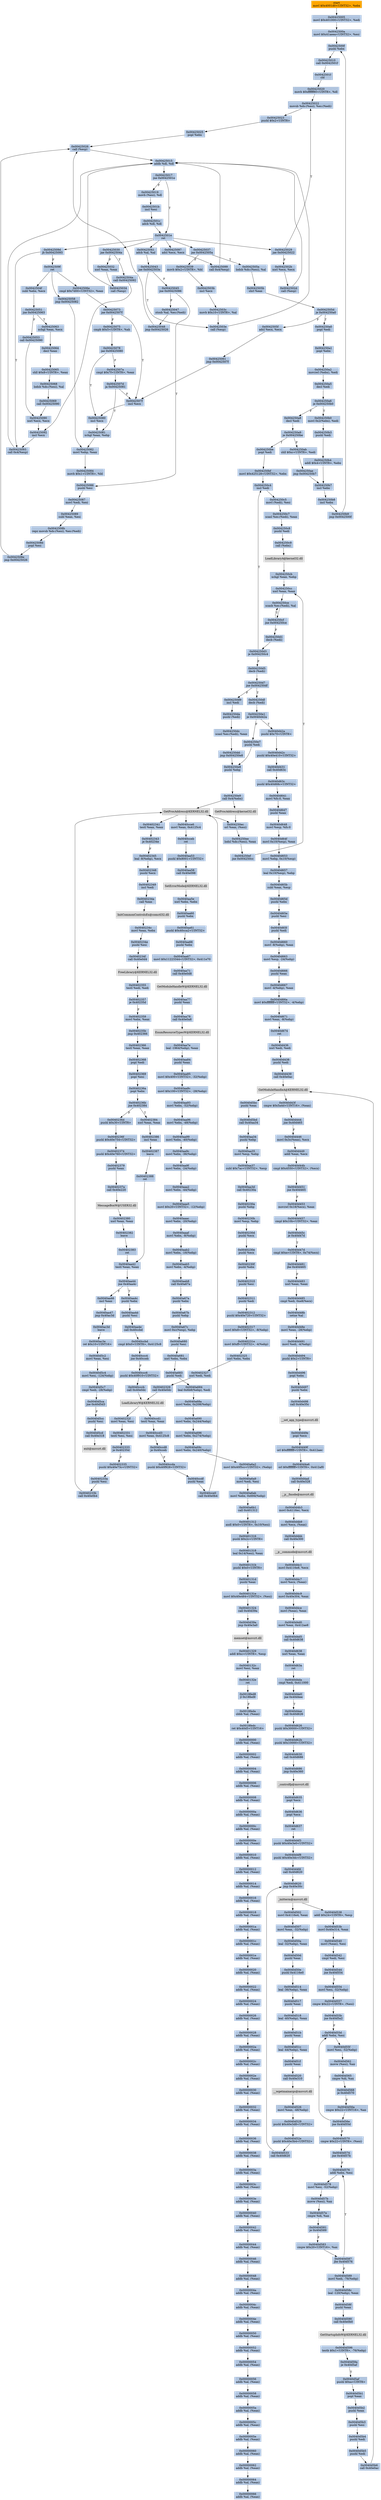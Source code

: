 digraph G {
node[shape=rectangle,style=filled,fillcolor=lightsteelblue,color=lightsteelblue]
bgcolor="transparent"
a0x00425000movl_0x4001d0UINT32_ebx[label="start\nmovl $0x4001d0<UINT32>, %ebx",fillcolor="orange",color="lightgrey"];
a0x00425005movl_0x401000UINT32_edi[label="0x00425005\nmovl $0x401000<UINT32>, %edi"];
a0x0042500amovl_0x41aeeaUINT32_esi[label="0x0042500a\nmovl $0x41aeea<UINT32>, %esi"];
a0x0042500fpushl_ebx[label="0x0042500f\npushl %ebx"];
a0x00425010call_0x0042501f[label="0x00425010\ncall 0x0042501f"];
a0x0042501fcld_[label="0x0042501f\ncld "];
a0x00425020movb_0xffffff80UINT8_dl[label="0x00425020\nmovb $0xffffff80<UINT8>, %dl"];
a0x00425022movsb_ds_esi__es_edi_[label="0x00425022\nmovsb %ds:(%esi), %es:(%edi)"];
a0x00425023pushl_0x2UINT8[label="0x00425023\npushl $0x2<UINT8>"];
a0x00425025popl_ebx[label="0x00425025\npopl %ebx"];
a0x00425026call_esp_[label="0x00425026\ncall (%esp)"];
a0x00425015addb_dl_dl[label="0x00425015\naddb %dl, %dl"];
a0x00425017jne_0x0042501e[label="0x00425017\njne 0x0042501e"];
a0x00425019movb_esi__dl[label="0x00425019\nmovb (%esi), %dl"];
a0x0042501bincl_esi[label="0x0042501b\nincl %esi"];
a0x0042501cadcb_dl_dl[label="0x0042501c\nadcb %dl, %dl"];
a0x0042501eret[label="0x0042501e\nret"];
a0x00425029jae_0x00425022[label="0x00425029\njae 0x00425022"];
a0x0042502bxorl_ecx_ecx[label="0x0042502b\nxorl %ecx, %ecx"];
a0x0042502dcall_esp_[label="0x0042502d\ncall (%esp)"];
a0x00425030jae_0x0042504a[label="0x00425030\njae 0x0042504a"];
a0x00425032xorl_eax_eax[label="0x00425032\nxorl %eax, %eax"];
a0x00425034call_esp_[label="0x00425034\ncall (%esp)"];
a0x00425037jae_0x0042505a[label="0x00425037\njae 0x0042505a"];
a0x00425039movb_0x2UINT8_bl[label="0x00425039\nmovb $0x2<UINT8>, %bl"];
a0x0042503bincl_ecx[label="0x0042503b\nincl %ecx"];
a0x0042503cmovb_0x10UINT8_al[label="0x0042503c\nmovb $0x10<UINT8>, %al"];
a0x0042503ecall_esp_[label="0x0042503e\ncall (%esp)"];
a0x00425041adcb_al_al[label="0x00425041\nadcb %al, %al"];
a0x00425043jae_0x0042503e[label="0x00425043\njae 0x0042503e"];
a0x00425045jne_0x00425086[label="0x00425045\njne 0x00425086"];
a0x00425086pushl_esi[label="0x00425086\npushl %esi"];
a0x00425087movl_edi_esi[label="0x00425087\nmovl %edi, %esi"];
a0x00425089subl_eax_esi[label="0x00425089\nsubl %eax, %esi"];
a0x0042508brepz_movsb_ds_esi__es_edi_[label="0x0042508b\nrepz movsb %ds:(%esi), %es:(%edi)"];
a0x0042508dpopl_esi[label="0x0042508d\npopl %esi"];
a0x0042508ejmp_0x00425026[label="0x0042508e\njmp 0x00425026"];
a0x00425047stosb_al_es_edi_[label="0x00425047\nstosb %al, %es:(%edi)"];
a0x00425048jmp_0x00425026[label="0x00425048\njmp 0x00425026"];
a0x0042505alodsb_ds_esi__al[label="0x0042505a\nlodsb %ds:(%esi), %al"];
a0x0042505bshrl_eax[label="0x0042505b\nshrl %eax"];
a0x0042505dje_0x004250a0[label="0x0042505d\nje 0x004250a0"];
a0x0042505fadcl_ecx_ecx[label="0x0042505f\nadcl %ecx, %ecx"];
a0x00425061jmp_0x0042507f[label="0x00425061\njmp 0x0042507f"];
a0x0042507fincl_ecx[label="0x0042507f\nincl %ecx"];
a0x00425080incl_ecx[label="0x00425080\nincl %ecx"];
a0x00425081xchgl_eax_ebp[label="0x00425081\nxchgl %eax, %ebp"];
a0x00425082movl_ebp_eax[label="0x00425082\nmovl %ebp, %eax"];
a0x00425084movb_0x1UINT8_bl[label="0x00425084\nmovb $0x1<UINT8>, %bl"];
a0x0042504acall_0x00425092[label="0x0042504a\ncall 0x00425092"];
a0x00425092incl_ecx[label="0x00425092\nincl %ecx"];
a0x00425093call_0x4esp_[label="0x00425093\ncall 0x4(%esp)"];
a0x00425097adcl_ecx_ecx[label="0x00425097\nadcl %ecx, %ecx"];
a0x00425099call_0x4esp_[label="0x00425099\ncall 0x4(%esp)"];
a0x0042509djb_0x00425093[label="0x0042509d\njb 0x00425093"];
a0x0042509fret[label="0x0042509f\nret"];
a0x0042504fsubl_ebx_ecx[label="0x0042504f\nsubl %ebx, %ecx"];
a0x00425051jne_0x00425063[label="0x00425051\njne 0x00425063"];
a0x00425063xchgl_eax_ecx[label="0x00425063\nxchgl %eax, %ecx"];
a0x00425064decl_eax[label="0x00425064\ndecl %eax"];
a0x00425065shll_0x8UINT8_eax[label="0x00425065\nshll $0x8<UINT8>, %eax"];
a0x00425068lodsb_ds_esi__al[label="0x00425068\nlodsb %ds:(%esi), %al"];
a0x00425069call_0x00425090[label="0x00425069\ncall 0x00425090"];
a0x00425090xorl_ecx_ecx[label="0x00425090\nxorl %ecx, %ecx"];
a0x0042506ecmpl_0x7d00UINT32_eax[label="0x0042506e\ncmpl $0x7d00<UINT32>, %eax"];
a0x00425073jae_0x0042507f[label="0x00425073\njae 0x0042507f"];
a0x00425075cmpb_0x5UINT8_ah[label="0x00425075\ncmpb $0x5<UINT8>, %ah"];
a0x00425078jae_0x00425080[label="0x00425078\njae 0x00425080"];
a0x0042507acmpl_0x7fUINT8_eax[label="0x0042507a\ncmpl $0x7f<UINT8>, %eax"];
a0x0042507dja_0x00425081[label="0x0042507d\nja 0x00425081"];
a0x00425053call_0x00425090[label="0x00425053\ncall 0x00425090"];
a0x00425058jmp_0x00425082[label="0x00425058\njmp 0x00425082"];
a0x004250a0popl_edi[label="0x004250a0\npopl %edi"];
a0x004250a1popl_ebx[label="0x004250a1\npopl %ebx"];
a0x004250a2movzwl_ebx__edi[label="0x004250a2\nmovzwl (%ebx), %edi"];
a0x004250a5decl_edi[label="0x004250a5\ndecl %edi"];
a0x004250a6je_0x004250b0[label="0x004250a6\nje 0x004250b0"];
a0x004250a8decl_edi[label="0x004250a8\ndecl %edi"];
a0x004250a9je_0x004250be[label="0x004250a9\nje 0x004250be"];
a0x004250abshll_0xcUINT8_edi[label="0x004250ab\nshll $0xc<UINT8>, %edi"];
a0x004250aejmp_0x004250b7[label="0x004250ae\njmp 0x004250b7"];
a0x004250b7incl_ebx[label="0x004250b7\nincl %ebx"];
a0x004250b8incl_ebx[label="0x004250b8\nincl %ebx"];
a0x004250b9jmp_0x0042500f[label="0x004250b9\njmp 0x0042500f"];
a0x004250b0movl_0x2ebx__edi[label="0x004250b0\nmovl 0x2(%ebx), %edi"];
a0x004250b3pushl_edi[label="0x004250b3\npushl %edi"];
a0x004250b4addl_0x4UINT8_ebx[label="0x004250b4\naddl $0x4<UINT8>, %ebx"];
a0x004250bepopl_edi[label="0x004250be\npopl %edi"];
a0x004250bfmovl_0x425128UINT32_ebx[label="0x004250bf\nmovl $0x425128<UINT32>, %ebx"];
a0x004250c4incl_edi[label="0x004250c4\nincl %edi"];
a0x004250c5movl_edi__esi[label="0x004250c5\nmovl (%edi), %esi"];
a0x004250c7scasl_es_edi__eax[label="0x004250c7\nscasl %es:(%edi), %eax"];
a0x004250c8pushl_edi[label="0x004250c8\npushl %edi"];
a0x004250c9call_ebx_[label="0x004250c9\ncall (%ebx)"];
LoadLibraryA_kernel32_dll[label="LoadLibraryA@kernel32.dll",fillcolor="lightgrey",color="lightgrey"];
a0x004250cbxchgl_eax_ebp[label="0x004250cb\nxchgl %eax, %ebp"];
a0x004250ccxorl_eax_eax[label="0x004250cc\nxorl %eax, %eax"];
a0x004250cescasb_es_edi__al[label="0x004250ce\nscasb %es:(%edi), %al"];
a0x004250cfjne_0x004250ce[label="0x004250cf\njne 0x004250ce"];
a0x004250d1decb_edi_[label="0x004250d1\ndecb (%edi)"];
a0x004250d3je_0x004250c4[label="0x004250d3\nje 0x004250c4"];
a0x004250d5decb_edi_[label="0x004250d5\ndecb (%edi)"];
a0x004250d7jne_0x004250df[label="0x004250d7\njne 0x004250df"];
a0x004250dfdecb_edi_[label="0x004250df\ndecb (%edi)"];
a0x004250e1je_0x0040d42a[label="0x004250e1\nje 0x0040d42a"];
a0x004250e7pushl_edi[label="0x004250e7\npushl %edi"];
a0x004250e8pushl_ebp[label="0x004250e8\npushl %ebp"];
a0x004250e9call_0x4ebx_[label="0x004250e9\ncall 0x4(%ebx)"];
GetProcAddress_kernel32_dll[label="GetProcAddress@kernel32.dll",fillcolor="lightgrey",color="lightgrey"];
a0x004250ecorl_eax_esi_[label="0x004250ec\norl %eax, (%esi)"];
a0x004250eelodsl_ds_esi__eax[label="0x004250ee\nlodsl %ds:(%esi), %eax"];
a0x004250efjne_0x004250cc[label="0x004250ef\njne 0x004250cc"];
a0x004250d9incl_edi[label="0x004250d9\nincl %edi"];
a0x004250dapushl_edi_[label="0x004250da\npushl (%edi)"];
a0x004250dcscasl_es_edi__eax[label="0x004250dc\nscasl %es:(%edi), %eax"];
a0x004250ddjmp_0x004250e8[label="0x004250dd\njmp 0x004250e8"];
GetProcAddress_KERNEL32_dll[label="GetProcAddress@KERNEL32.dll",fillcolor="lightgrey",color="lightgrey"];
a0x0040d42apushl_0x70UINT8[label="0x0040d42a\npushl $0x70<UINT8>"];
a0x0040d42cpushl_0x40e410UINT32[label="0x0040d42c\npushl $0x40e410<UINT32>"];
a0x0040d431call_0x40d63c[label="0x0040d431\ncall 0x40d63c"];
a0x0040d63cpushl_0x40d68cUINT32[label="0x0040d63c\npushl $0x40d68c<UINT32>"];
a0x0040d641movl_fs_0_eax[label="0x0040d641\nmovl %fs:0, %eax"];
a0x0040d647pushl_eax[label="0x0040d647\npushl %eax"];
a0x0040d648movl_esp_fs_0[label="0x0040d648\nmovl %esp, %fs:0"];
a0x0040d64fmovl_0x10esp__eax[label="0x0040d64f\nmovl 0x10(%esp), %eax"];
a0x0040d653movl_ebp_0x10esp_[label="0x0040d653\nmovl %ebp, 0x10(%esp)"];
a0x0040d657leal_0x10esp__ebp[label="0x0040d657\nleal 0x10(%esp), %ebp"];
a0x0040d65bsubl_eax_esp[label="0x0040d65b\nsubl %eax, %esp"];
a0x0040d65dpushl_ebx[label="0x0040d65d\npushl %ebx"];
a0x0040d65epushl_esi[label="0x0040d65e\npushl %esi"];
a0x0040d65fpushl_edi[label="0x0040d65f\npushl %edi"];
a0x0040d660movl__8ebp__eax[label="0x0040d660\nmovl -8(%ebp), %eax"];
a0x0040d663movl_esp__24ebp_[label="0x0040d663\nmovl %esp, -24(%ebp)"];
a0x0040d666pushl_eax[label="0x0040d666\npushl %eax"];
a0x0040d667movl__4ebp__eax[label="0x0040d667\nmovl -4(%ebp), %eax"];
a0x0040d66amovl_0xffffffffUINT32__4ebp_[label="0x0040d66a\nmovl $0xffffffff<UINT32>, -4(%ebp)"];
a0x0040d671movl_eax__8ebp_[label="0x0040d671\nmovl %eax, -8(%ebp)"];
a0x0040d674ret[label="0x0040d674\nret"];
a0x0040d436xorl_edi_edi[label="0x0040d436\nxorl %edi, %edi"];
a0x0040d438pushl_edi[label="0x0040d438\npushl %edi"];
a0x0040d439call_0x40e0ac[label="0x0040d439\ncall 0x40e0ac"];
GetModuleHandleA_KERNEL32_dll[label="GetModuleHandleA@KERNEL32.dll",fillcolor="lightgrey",color="lightgrey"];
a0x0040d43fcmpw_0x5a4dUINT16_eax_[label="0x0040d43f\ncmpw $0x5a4d<UINT16>, (%eax)"];
a0x0040d444jne_0x40d465[label="0x0040d444\njne 0x40d465"];
a0x0040d446movl_0x3ceax__ecx[label="0x0040d446\nmovl 0x3c(%eax), %ecx"];
a0x0040d449addl_eax_ecx[label="0x0040d449\naddl %eax, %ecx"];
a0x0040d44bcmpl_0x4550UINT32_ecx_[label="0x0040d44b\ncmpl $0x4550<UINT32>, (%ecx)"];
a0x0040d451jne_0x40d465[label="0x0040d451\njne 0x40d465"];
a0x0040d453movzwl_0x18ecx__eax[label="0x0040d453\nmovzwl 0x18(%ecx), %eax"];
a0x0040d457cmpl_0x10bUINT32_eax[label="0x0040d457\ncmpl $0x10b<UINT32>, %eax"];
a0x0040d45cje_0x40d47d[label="0x0040d45c\nje 0x40d47d"];
a0x0040d47dcmpl_0xeUINT8_0x74ecx_[label="0x0040d47d\ncmpl $0xe<UINT8>, 0x74(%ecx)"];
a0x0040d481jbe_0x40d465[label="0x0040d481\njbe 0x40d465"];
a0x0040d483xorl_eax_eax[label="0x0040d483\nxorl %eax, %eax"];
a0x0040d485cmpl_edi_0xe8ecx_[label="0x0040d485\ncmpl %edi, 0xe8(%ecx)"];
a0x0040d48bsetne_al[label="0x0040d48b\nsetne %al"];
a0x0040d48emovl_eax__28ebp_[label="0x0040d48e\nmovl %eax, -28(%ebp)"];
a0x0040d491movl_edi__4ebp_[label="0x0040d491\nmovl %edi, -4(%ebp)"];
a0x0040d494pushl_0x2UINT8[label="0x0040d494\npushl $0x2<UINT8>"];
a0x0040d496popl_ebx[label="0x0040d496\npopl %ebx"];
a0x0040d497pushl_ebx[label="0x0040d497\npushl %ebx"];
a0x0040d498call_0x40e35c[label="0x0040d498\ncall 0x40e35c"];
a__set_app_type_msvcrt_dll[label="__set_app_type@msvcrt.dll",fillcolor="lightgrey",color="lightgrey"];
a0x0040d49epopl_ecx[label="0x0040d49e\npopl %ecx"];
a0x0040d49forl_0xffffffffUINT8_0x412aec[label="0x0040d49f\norl $0xffffffff<UINT8>, 0x412aec"];
a0x0040d4a6orl_0xffffffffUINT8_0x412af0[label="0x0040d4a6\norl $0xffffffff<UINT8>, 0x412af0"];
a0x0040d4adcall_0x40e328[label="0x0040d4ad\ncall 0x40e328"];
a__p__fmode_msvcrt_dll[label="__p__fmode@msvcrt.dll",fillcolor="lightgrey",color="lightgrey"];
a0x0040d4b3movl_0x4116ec_ecx[label="0x0040d4b3\nmovl 0x4116ec, %ecx"];
a0x0040d4b9movl_ecx_eax_[label="0x0040d4b9\nmovl %ecx, (%eax)"];
a0x0040d4bbcall_0x40e300[label="0x0040d4bb\ncall 0x40e300"];
a__p__commode_msvcrt_dll[label="__p__commode@msvcrt.dll",fillcolor="lightgrey",color="lightgrey"];
a0x0040d4c1movl_0x4116e8_ecx[label="0x0040d4c1\nmovl 0x4116e8, %ecx"];
a0x0040d4c7movl_ecx_eax_[label="0x0040d4c7\nmovl %ecx, (%eax)"];
a0x0040d4c9movl_0x40e304_eax[label="0x0040d4c9\nmovl 0x40e304, %eax"];
a0x0040d4cemovl_eax__eax[label="0x0040d4ce\nmovl (%eax), %eax"];
a0x0040d4d0movl_eax_0x412ae8[label="0x0040d4d0\nmovl %eax, 0x412ae8"];
a0x0040d4d5call_0x40d638[label="0x0040d4d5\ncall 0x40d638"];
a0x0040d638xorl_eax_eax[label="0x0040d638\nxorl %eax, %eax"];
a0x0040d63aret[label="0x0040d63a\nret"];
a0x0040d4dacmpl_edi_0x411000[label="0x0040d4da\ncmpl %edi, 0x411000"];
a0x0040d4e0jne_0x40d4ee[label="0x0040d4e0\njne 0x40d4ee"];
a0x0040d4eecall_0x40d626[label="0x0040d4ee\ncall 0x40d626"];
a0x0040d626pushl_0x30000UINT32[label="0x0040d626\npushl $0x30000<UINT32>"];
a0x0040d62bpushl_0x10000UINT32[label="0x0040d62b\npushl $0x10000<UINT32>"];
a0x0040d630call_0x40d686[label="0x0040d630\ncall 0x40d686"];
a0x0040d686jmp_0x40e360[label="0x0040d686\njmp 0x40e360"];
a_controlfp_msvcrt_dll[label="_controlfp@msvcrt.dll",fillcolor="lightgrey",color="lightgrey"];
a0x0040d635popl_ecx[label="0x0040d635\npopl %ecx"];
a0x0040d636popl_ecx[label="0x0040d636\npopl %ecx"];
a0x0040d637ret[label="0x0040d637\nret"];
a0x0040d4f3pushl_0x40e3e0UINT32[label="0x0040d4f3\npushl $0x40e3e0<UINT32>"];
a0x0040d4f8pushl_0x40e3dcUINT32[label="0x0040d4f8\npushl $0x40e3dc<UINT32>"];
a0x0040d4fdcall_0x40d620[label="0x0040d4fd\ncall 0x40d620"];
a0x0040d620jmp_0x40e30c[label="0x0040d620\njmp 0x40e30c"];
a_initterm_msvcrt_dll[label="_initterm@msvcrt.dll",fillcolor="lightgrey",color="lightgrey"];
a0x0040d502movl_0x4116e4_eax[label="0x0040d502\nmovl 0x4116e4, %eax"];
a0x0040d507movl_eax__32ebp_[label="0x0040d507\nmovl %eax, -32(%ebp)"];
a0x0040d50aleal__32ebp__eax[label="0x0040d50a\nleal -32(%ebp), %eax"];
a0x0040d50dpushl_eax[label="0x0040d50d\npushl %eax"];
a0x0040d50epushl_0x4116e0[label="0x0040d50e\npushl 0x4116e0"];
a0x0040d514leal__36ebp__eax[label="0x0040d514\nleal -36(%ebp), %eax"];
a0x0040d517pushl_eax[label="0x0040d517\npushl %eax"];
a0x0040d518leal__40ebp__eax[label="0x0040d518\nleal -40(%ebp), %eax"];
a0x0040d51bpushl_eax[label="0x0040d51b\npushl %eax"];
a0x0040d51cleal__44ebp__eax[label="0x0040d51c\nleal -44(%ebp), %eax"];
a0x0040d51fpushl_eax[label="0x0040d51f\npushl %eax"];
a0x0040d520call_0x40e310[label="0x0040d520\ncall 0x40e310"];
a__wgetmainargs_msvcrt_dll[label="__wgetmainargs@msvcrt.dll",fillcolor="lightgrey",color="lightgrey"];
a0x0040d526movl_eax__48ebp_[label="0x0040d526\nmovl %eax, -48(%ebp)"];
a0x0040d529pushl_0x40e3d8UINT32[label="0x0040d529\npushl $0x40e3d8<UINT32>"];
a0x0040d52epushl_0x40e3b4UINT32[label="0x0040d52e\npushl $0x40e3b4<UINT32>"];
a0x0040d533call_0x40d620[label="0x0040d533\ncall 0x40d620"];
a0x0040d538addl_0x24UINT8_esp[label="0x0040d538\naddl $0x24<UINT8>, %esp"];
a0x0040d53bmovl_0x40e314_eax[label="0x0040d53b\nmovl 0x40e314, %eax"];
a0x0040d540movl_eax__esi[label="0x0040d540\nmovl (%eax), %esi"];
a0x0040d542cmpl_edi_esi[label="0x0040d542\ncmpl %edi, %esi"];
a0x0040d544jne_0x40d554[label="0x0040d544\njne 0x40d554"];
a0x0040d554movl_esi__52ebp_[label="0x0040d554\nmovl %esi, -52(%ebp)"];
a0x0040d557cmpw_0x22UINT8_esi_[label="0x0040d557\ncmpw $0x22<UINT8>, (%esi)"];
a0x0040d55bjne_0x40d5a2[label="0x0040d55b\njne 0x40d5a2"];
a0x0040d55daddl_ebx_esi[label="0x0040d55d\naddl %ebx, %esi"];
a0x0040d55fmovl_esi__52ebp_[label="0x0040d55f\nmovl %esi, -52(%ebp)"];
a0x0040d562movw_esi__ax[label="0x0040d562\nmovw (%esi), %ax"];
a0x0040d565cmpw_di_ax[label="0x0040d565\ncmpw %di, %ax"];
a0x0040d568je_0x40d570[label="0x0040d568\nje 0x40d570"];
a0x0040d56acmpw_0x22UINT16_ax[label="0x0040d56a\ncmpw $0x22<UINT16>, %ax"];
a0x0040d56ejne_0x40d55d[label="0x0040d56e\njne 0x40d55d"];
a0x0040d570cmpw_0x22UINT8_esi_[label="0x0040d570\ncmpw $0x22<UINT8>, (%esi)"];
a0x0040d574jne_0x40d57b[label="0x0040d574\njne 0x40d57b"];
a0x0040d576addl_ebx_esi[label="0x0040d576\naddl %ebx, %esi"];
a0x0040d578movl_esi__52ebp_[label="0x0040d578\nmovl %esi, -52(%ebp)"];
a0x0040d57bmovw_esi__ax[label="0x0040d57b\nmovw (%esi), %ax"];
a0x0040d57ecmpw_di_ax[label="0x0040d57e\ncmpw %di, %ax"];
a0x0040d581je_0x40d589[label="0x0040d581\nje 0x40d589"];
a0x0040d583cmpw_0x20UINT16_ax[label="0x0040d583\ncmpw $0x20<UINT16>, %ax"];
a0x0040d587jbe_0x40d576[label="0x0040d587\njbe 0x40d576"];
a0x0040d589movl_edi__76ebp_[label="0x0040d589\nmovl %edi, -76(%ebp)"];
a0x0040d58cleal__120ebp__eax[label="0x0040d58c\nleal -120(%ebp), %eax"];
a0x0040d58fpushl_eax[label="0x0040d58f\npushl %eax"];
a0x0040d590call_0x40e0b0[label="0x0040d590\ncall 0x40e0b0"];
GetStartupInfoW_KERNEL32_dll[label="GetStartupInfoW@KERNEL32.dll",fillcolor="lightgrey",color="lightgrey"];
a0x0040d596testb_0x1UINT8__76ebp_[label="0x0040d596\ntestb $0x1<UINT8>, -76(%ebp)"];
a0x0040d59aje_0x40d5af[label="0x0040d59a\nje 0x40d5af"];
a0x0040d5afpushl_0xaUINT8[label="0x0040d5af\npushl $0xa<UINT8>"];
a0x0040d5b1popl_eax[label="0x0040d5b1\npopl %eax"];
a0x0040d5b2pushl_eax[label="0x0040d5b2\npushl %eax"];
a0x0040d5b3pushl_esi[label="0x0040d5b3\npushl %esi"];
a0x0040d5b4pushl_edi[label="0x0040d5b4\npushl %edi"];
a0x0040d5b5pushl_edi[label="0x0040d5b5\npushl %edi"];
a0x0040d5b6call_0x40e0ac[label="0x0040d5b6\ncall 0x40e0ac"];
a0x0040d5bcpushl_eax[label="0x0040d5bc\npushl %eax"];
a0x0040d5bdcall_0x40aa34[label="0x0040d5bd\ncall 0x40aa34"];
a0x0040aa34pushl_ebp[label="0x0040aa34\npushl %ebp"];
a0x0040aa35movl_esp_ebp[label="0x0040aa35\nmovl %esp, %ebp"];
a0x0040aa37subl_0x7acUINT32_esp[label="0x0040aa37\nsubl $0x7ac<UINT32>, %esp"];
a0x0040aa3dcall_0x40230a[label="0x0040aa3d\ncall 0x40230a"];
a0x0040230apushl_ebp[label="0x0040230a\npushl %ebp"];
a0x0040230bmovl_esp_ebp[label="0x0040230b\nmovl %esp, %ebp"];
a0x0040230dpushl_ecx[label="0x0040230d\npushl %ecx"];
a0x0040230epushl_ecx[label="0x0040230e\npushl %ecx"];
a0x0040230fpushl_ebx[label="0x0040230f\npushl %ebx"];
a0x00402310pushl_esi[label="0x00402310\npushl %esi"];
a0x00402311pushl_edi[label="0x00402311\npushl %edi"];
a0x00402312pushl_0x40e720UINT32[label="0x00402312\npushl $0x40e720<UINT32>"];
a0x00402317movl_0x8UINT32__8ebp_[label="0x00402317\nmovl $0x8<UINT32>, -8(%ebp)"];
a0x0040231emovl_0xffUINT32__4ebp_[label="0x0040231e\nmovl $0xff<UINT32>, -4(%ebp)"];
a0x00402325xorl_ebx_ebx[label="0x00402325\nxorl %ebx, %ebx"];
a0x00402327xorl_edi_edi[label="0x00402327\nxorl %edi, %edi"];
a0x00402329call_0x40e0dc[label="0x00402329\ncall 0x40e0dc"];
LoadLibraryW_KERNEL32_dll[label="LoadLibraryW@KERNEL32.dll",fillcolor="lightgrey",color="lightgrey"];
a0x0040232fmovl_eax_esi[label="0x0040232f\nmovl %eax, %esi"];
a0x00402331testl_esi_esi[label="0x00402331\ntestl %esi, %esi"];
a0x00402333je_0x40235d[label="0x00402333\nje 0x40235d"];
a0x00402335pushl_0x40e73cUINT32[label="0x00402335\npushl $0x40e73c<UINT32>"];
a0x0040233apushl_esi[label="0x0040233a\npushl %esi"];
a0x0040233bcall_0x40e0b4[label="0x0040233b\ncall 0x40e0b4"];
a0x00402341testl_eax_eax[label="0x00402341\ntestl %eax, %eax"];
a0x00402343je_0x40234e[label="0x00402343\nje 0x40234e"];
a0x00402345leal__8ebp__ecx[label="0x00402345\nleal -8(%ebp), %ecx"];
a0x00402348pushl_ecx[label="0x00402348\npushl %ecx"];
a0x00402349incl_edi[label="0x00402349\nincl %edi"];
a0x0040234acall_eax[label="0x0040234a\ncall %eax"];
InitCommonControlsEx_comctl32_dll[label="InitCommonControlsEx@comctl32.dll",fillcolor="lightgrey",color="lightgrey"];
a0x0040234cmovl_eax_ebx[label="0x0040234c\nmovl %eax, %ebx"];
a0x0040234epushl_esi[label="0x0040234e\npushl %esi"];
a0x0040234fcall_0x40e0d4[label="0x0040234f\ncall 0x40e0d4"];
FreeLibrary_KERNEL32_dll[label="FreeLibrary@KERNEL32.dll",fillcolor="lightgrey",color="lightgrey"];
a0x00402355testl_edi_edi[label="0x00402355\ntestl %edi, %edi"];
a0x00402357je_0x40235d[label="0x00402357\nje 0x40235d"];
a0x00402359movl_ebx_eax[label="0x00402359\nmovl %ebx, %eax"];
a0x0040235bjmp_0x402366[label="0x0040235b\njmp 0x402366"];
a0x00402366testl_eax_eax[label="0x00402366\ntestl %eax, %eax"];
a0x00402368popl_edi[label="0x00402368\npopl %edi"];
a0x00402369popl_esi[label="0x00402369\npopl %esi"];
a0x0040236apopl_ebx[label="0x0040236a\npopl %ebx"];
a0x0040236bjne_0x402384[label="0x0040236b\njne 0x402384"];
a0x0040236dpushl_0x30UINT8[label="0x0040236d\npushl $0x30<UINT8>"];
a0x00402384xorl_eax_eax[label="0x00402384\nxorl %eax, %eax"];
a0x00402386incl_eax[label="0x00402386\nincl %eax"];
a0x00402387leave_[label="0x00402387\nleave "];
a0x00402388ret[label="0x00402388\nret"];
a0x0040aa42testl_eax_eax[label="0x0040aa42\ntestl %eax, %eax"];
a0x0040aa44jne_0x40aa4c[label="0x0040aa44\njne 0x40aa4c"];
a0x0040aa4cpushl_ebx[label="0x0040aa4c\npushl %ebx"];
a0x0040aa4dpushl_esi[label="0x0040aa4d\npushl %esi"];
a0x0040aa4ecall_0x40ccbd[label="0x0040aa4e\ncall 0x40ccbd"];
a0x0040ccbdcmpl_0x0UINT8_0x4125c8[label="0x0040ccbd\ncmpl $0x0<UINT8>, 0x4125c8"];
a0x0040ccc4jne_0x40cceb[label="0x0040ccc4\njne 0x40cceb"];
a0x0040ccc6pushl_0x40f910UINT32[label="0x0040ccc6\npushl $0x40f910<UINT32>"];
a0x0040cccbcall_0x40e0dc[label="0x0040cccb\ncall 0x40e0dc"];
a0x0040ccd1testl_eax_eax[label="0x0040ccd1\ntestl %eax, %eax"];
a0x0040ccd3movl_eax_0x4125c8[label="0x0040ccd3\nmovl %eax, 0x4125c8"];
a0x0040ccd8je_0x40cceb[label="0x0040ccd8\nje 0x40cceb"];
a0x0040ccdapushl_0x40f928UINT32[label="0x0040ccda\npushl $0x40f928<UINT32>"];
a0x0040ccdfpushl_eax[label="0x0040ccdf\npushl %eax"];
a0x0040cce0call_0x40e0b4[label="0x0040cce0\ncall 0x40e0b4"];
a0x0040cce6movl_eax_0x4125c4[label="0x0040cce6\nmovl %eax, 0x4125c4"];
a0x0040ccebret[label="0x0040cceb\nret"];
a0x0040aa53pushl_0x8001UINT32[label="0x0040aa53\npushl $0x8001<UINT32>"];
a0x0040aa58call_0x40e098[label="0x0040aa58\ncall 0x40e098"];
SetErrorMode_KERNEL32_dll[label="SetErrorMode@KERNEL32.dll",fillcolor="lightgrey",color="lightgrey"];
a0x0040aa5exorl_ebx_ebx[label="0x0040aa5e\nxorl %ebx, %ebx"];
a0x0040aa60pushl_ebx[label="0x0040aa60\npushl %ebx"];
a0x0040aa61pushl_0x40cca2UINT32[label="0x0040aa61\npushl $0x40cca2<UINT32>"];
a0x0040aa66pushl_ebx[label="0x0040aa66\npushl %ebx"];
a0x0040aa67movl_0x11223344UINT32_0x411e70[label="0x0040aa67\nmovl $0x11223344<UINT32>, 0x411e70"];
a0x0040aa71call_0x40e0d8[label="0x0040aa71\ncall 0x40e0d8"];
GetModuleHandleW_KERNEL32_dll[label="GetModuleHandleW@KERNEL32.dll",fillcolor="lightgrey",color="lightgrey"];
a0x0040aa77pushl_eax[label="0x0040aa77\npushl %eax"];
a0x0040aa78call_0x40e0a8[label="0x0040aa78\ncall 0x40e0a8"];
EnumResourceTypesW_KERNEL32_dll[label="EnumResourceTypesW@KERNEL32.dll",fillcolor="lightgrey",color="lightgrey"];
a0x0040aa7eleal__1964ebp__eax[label="0x0040aa7e\nleal -1964(%ebp), %eax"];
a0x0040aa84pushl_eax[label="0x0040aa84\npushl %eax"];
a0x0040aa85movl_0x400UINT32__32ebp_[label="0x0040aa85\nmovl $0x400<UINT32>, -32(%ebp)"];
a0x0040aa8cmovl_0x100UINT32__28ebp_[label="0x0040aa8c\nmovl $0x100<UINT32>, -28(%ebp)"];
a0x0040aa93movl_ebx__52ebp_[label="0x0040aa93\nmovl %ebx, -52(%ebp)"];
a0x0040aa96movl_ebx__48ebp_[label="0x0040aa96\nmovl %ebx, -48(%ebp)"];
a0x0040aa99movl_ebx__40ebp_[label="0x0040aa99\nmovl %ebx, -40(%ebp)"];
a0x0040aa9cmovl_ebx__36ebp_[label="0x0040aa9c\nmovl %ebx, -36(%ebp)"];
a0x0040aa9fmovl_ebx__24ebp_[label="0x0040aa9f\nmovl %ebx, -24(%ebp)"];
a0x0040aaa2movl_ebx__44ebp_[label="0x0040aaa2\nmovl %ebx, -44(%ebp)"];
a0x0040aaa5movl_0x20UINT32__12ebp_[label="0x0040aaa5\nmovl $0x20<UINT32>, -12(%ebp)"];
a0x0040aaacmovl_ebx__20ebp_[label="0x0040aaac\nmovl %ebx, -20(%ebp)"];
a0x0040aaafmovl_ebx__8ebp_[label="0x0040aaaf\nmovl %ebx, -8(%ebp)"];
a0x0040aab2movl_ebx__16ebp_[label="0x0040aab2\nmovl %ebx, -16(%ebp)"];
a0x0040aab5movl_ebx__4ebp_[label="0x0040aab5\nmovl %ebx, -4(%ebp)"];
a0x0040aab8call_0x40a67a[label="0x0040aab8\ncall 0x40a67a"];
a0x0040a67apushl_ebx[label="0x0040a67a\npushl %ebx"];
a0x0040a67bpushl_ebp[label="0x0040a67b\npushl %ebp"];
a0x0040a67cmovl_0xcesp__ebp[label="0x0040a67c\nmovl 0xc(%esp), %ebp"];
a0x0040a680pushl_esi[label="0x0040a680\npushl %esi"];
a0x0040a681xorl_ebx_ebx[label="0x0040a681\nxorl %ebx, %ebx"];
a0x0040a683pushl_edi[label="0x0040a683\npushl %edi"];
a0x0040a684leal_0x6b8ebp__edi[label="0x0040a684\nleal 0x6b8(%ebp), %edi"];
a0x0040a68amovl_ebx_0x208ebp_[label="0x0040a68a\nmovl %ebx, 0x208(%ebp)"];
a0x0040a690movl_ebx_0x244ebp_[label="0x0040a690\nmovl %ebx, 0x244(%ebp)"];
a0x0040a696movl_ebx_0x274ebp_[label="0x0040a696\nmovl %ebx, 0x274(%ebp)"];
a0x0040a69cmovl_ebx_0x240ebp_[label="0x0040a69c\nmovl %ebx, 0x240(%ebp)"];
a0x0040a6a2movl_0x40f5ccUINT32_ebp_[label="0x0040a6a2\nmovl $0x40f5cc<UINT32>, (%ebp)"];
a0x0040a6a9movl_edi_esi[label="0x0040a6a9\nmovl %edi, %esi"];
a0x0040a6abmovl_ebx_0x694ebp_[label="0x0040a6ab\nmovl %ebx, 0x694(%ebp)"];
a0x0040a6b1call_0x401312[label="0x0040a6b1\ncall 0x401312"];
a0x00401312andl_0x0UINT8_0x10esi_[label="0x00401312\nandl $0x0<UINT8>, 0x10(%esi)"];
a0x00401316pushl_0x2cUINT8[label="0x00401316\npushl $0x2c<UINT8>"];
a0x00401318leal_0x14esi__eax[label="0x00401318\nleal 0x14(%esi), %eax"];
a0x0040131bpushl_0x0UINT8[label="0x0040131b\npushl $0x0<UINT8>"];
a0x0040131dpushl_eax[label="0x0040131d\npushl %eax"];
a0x0040131emovl_0x40e484UINT32_esi_[label="0x0040131e\nmovl $0x40e484<UINT32>, (%esi)"];
a0x00401324call_0x40d39a[label="0x00401324\ncall 0x40d39a"];
a0x0040d39ajmp_0x40e3a0[label="0x0040d39a\njmp 0x40e3a0"];
memset_msvcrt_dll[label="memset@msvcrt.dll",fillcolor="lightgrey",color="lightgrey"];
a0x00401329addl_0xcUINT8_esp[label="0x00401329\naddl $0xc<UINT8>, %esp"];
a0x0040132cmovl_esi_eax[label="0x0040132c\nmovl %esi, %eax"];
a0x0040132eret[label="0x0040132e\nret"];
a0x0018fed8jl_0x18fed9[label="0x0018fed8\njl 0x18fed9"];
a0x0018fedasbbb_al_eax_[label="0x0018feda\nsbbb %al, (%eax)"];
a0x0018fedcret_0x40d5UINT16[label="0x0018fedc\nret $0x40d5<UINT16>"];
a0x00000000addb_al_eax_[label="0x00000000\naddb %al, (%eax)"];
a0x00000002addb_al_eax_[label="0x00000002\naddb %al, (%eax)"];
a0x00000004addb_al_eax_[label="0x00000004\naddb %al, (%eax)"];
a0x00000006addb_al_eax_[label="0x00000006\naddb %al, (%eax)"];
a0x00000008addb_al_eax_[label="0x00000008\naddb %al, (%eax)"];
a0x0000000aaddb_al_eax_[label="0x0000000a\naddb %al, (%eax)"];
a0x0000000caddb_al_eax_[label="0x0000000c\naddb %al, (%eax)"];
a0x0000000eaddb_al_eax_[label="0x0000000e\naddb %al, (%eax)"];
a0x00000010addb_al_eax_[label="0x00000010\naddb %al, (%eax)"];
a0x00000012addb_al_eax_[label="0x00000012\naddb %al, (%eax)"];
a0x00000014addb_al_eax_[label="0x00000014\naddb %al, (%eax)"];
a0x00000016addb_al_eax_[label="0x00000016\naddb %al, (%eax)"];
a0x00000018addb_al_eax_[label="0x00000018\naddb %al, (%eax)"];
a0x0000001aaddb_al_eax_[label="0x0000001a\naddb %al, (%eax)"];
a0x0000001caddb_al_eax_[label="0x0000001c\naddb %al, (%eax)"];
a0x0000001eaddb_al_eax_[label="0x0000001e\naddb %al, (%eax)"];
a0x00000020addb_al_eax_[label="0x00000020\naddb %al, (%eax)"];
a0x00000022addb_al_eax_[label="0x00000022\naddb %al, (%eax)"];
a0x00000024addb_al_eax_[label="0x00000024\naddb %al, (%eax)"];
a0x00000026addb_al_eax_[label="0x00000026\naddb %al, (%eax)"];
a0x00000028addb_al_eax_[label="0x00000028\naddb %al, (%eax)"];
a0x0000002aaddb_al_eax_[label="0x0000002a\naddb %al, (%eax)"];
a0x0000002caddb_al_eax_[label="0x0000002c\naddb %al, (%eax)"];
a0x0000002eaddb_al_eax_[label="0x0000002e\naddb %al, (%eax)"];
a0x00000030addb_al_eax_[label="0x00000030\naddb %al, (%eax)"];
a0x00000032addb_al_eax_[label="0x00000032\naddb %al, (%eax)"];
a0x00000034addb_al_eax_[label="0x00000034\naddb %al, (%eax)"];
a0x00000036addb_al_eax_[label="0x00000036\naddb %al, (%eax)"];
a0x00000038addb_al_eax_[label="0x00000038\naddb %al, (%eax)"];
a0x0000003aaddb_al_eax_[label="0x0000003a\naddb %al, (%eax)"];
a0x0000003caddb_al_eax_[label="0x0000003c\naddb %al, (%eax)"];
a0x0000003eaddb_al_eax_[label="0x0000003e\naddb %al, (%eax)"];
a0x00000040addb_al_eax_[label="0x00000040\naddb %al, (%eax)"];
a0x00000042addb_al_eax_[label="0x00000042\naddb %al, (%eax)"];
a0x00000044addb_al_eax_[label="0x00000044\naddb %al, (%eax)"];
a0x00000046addb_al_eax_[label="0x00000046\naddb %al, (%eax)"];
a0x00000048addb_al_eax_[label="0x00000048\naddb %al, (%eax)"];
a0x0000004aaddb_al_eax_[label="0x0000004a\naddb %al, (%eax)"];
a0x0000004caddb_al_eax_[label="0x0000004c\naddb %al, (%eax)"];
a0x0000004eaddb_al_eax_[label="0x0000004e\naddb %al, (%eax)"];
a0x00000050addb_al_eax_[label="0x00000050\naddb %al, (%eax)"];
a0x00000052addb_al_eax_[label="0x00000052\naddb %al, (%eax)"];
a0x00000054addb_al_eax_[label="0x00000054\naddb %al, (%eax)"];
a0x00000056addb_al_eax_[label="0x00000056\naddb %al, (%eax)"];
a0x00000058addb_al_eax_[label="0x00000058\naddb %al, (%eax)"];
a0x0000005aaddb_al_eax_[label="0x0000005a\naddb %al, (%eax)"];
a0x0000005caddb_al_eax_[label="0x0000005c\naddb %al, (%eax)"];
a0x0000005eaddb_al_eax_[label="0x0000005e\naddb %al, (%eax)"];
a0x00000060addb_al_eax_[label="0x00000060\naddb %al, (%eax)"];
a0x00000062addb_al_eax_[label="0x00000062\naddb %al, (%eax)"];
a0x00000064addb_al_eax_[label="0x00000064\naddb %al, (%eax)"];
a0x00000066addb_al_eax_[label="0x00000066\naddb %al, (%eax)"];
a0x0040236fpushl_0x40e754UINT32[label="0x0040236f\npushl $0x40e754<UINT32>"];
a0x00402374pushl_0x40e760UINT32[label="0x00402374\npushl $0x40e760<UINT32>"];
a0x00402379pushl_eax[label="0x00402379\npushl %eax"];
a0x0040237acall_0x40e220[label="0x0040237a\ncall 0x40e220"];
MessageBoxW_USER32_dll[label="MessageBoxW@USER32.dll",fillcolor="lightgrey",color="lightgrey"];
a0x00402380xorl_eax_eax[label="0x00402380\nxorl %eax, %eax"];
a0x00402382leave_[label="0x00402382\nleave "];
a0x00402383ret[label="0x00402383\nret"];
a0x0040aa46incl_eax[label="0x0040aa46\nincl %eax"];
a0x0040aa47jmp_0x40ac3d[label="0x0040aa47\njmp 0x40ac3d"];
a0x0040ac3dleave_[label="0x0040ac3d\nleave "];
a0x0040ac3eret_0x10UINT16[label="0x0040ac3e\nret $0x10<UINT16>"];
a0x0040d5c2movl_eax_esi[label="0x0040d5c2\nmovl %eax, %esi"];
a0x0040d5c4movl_esi__124ebp_[label="0x0040d5c4\nmovl %esi, -124(%ebp)"];
a0x0040d5c7cmpl_edi__28ebp_[label="0x0040d5c7\ncmpl %edi, -28(%ebp)"];
a0x0040d5cajne_0x40d5d3[label="0x0040d5ca\njne 0x40d5d3"];
a0x0040d5ccpushl_esi[label="0x0040d5cc\npushl %esi"];
a0x0040d5cdcall_0x40e318[label="0x0040d5cd\ncall 0x40e318"];
exit_msvcrt_dll[label="exit@msvcrt.dll",fillcolor="lightgrey",color="lightgrey"];
a0x00425000movl_0x4001d0UINT32_ebx -> a0x00425005movl_0x401000UINT32_edi [color="#000000"];
a0x00425005movl_0x401000UINT32_edi -> a0x0042500amovl_0x41aeeaUINT32_esi [color="#000000"];
a0x0042500amovl_0x41aeeaUINT32_esi -> a0x0042500fpushl_ebx [color="#000000"];
a0x0042500fpushl_ebx -> a0x00425010call_0x0042501f [color="#000000"];
a0x00425010call_0x0042501f -> a0x0042501fcld_ [color="#000000"];
a0x0042501fcld_ -> a0x00425020movb_0xffffff80UINT8_dl [color="#000000"];
a0x00425020movb_0xffffff80UINT8_dl -> a0x00425022movsb_ds_esi__es_edi_ [color="#000000"];
a0x00425022movsb_ds_esi__es_edi_ -> a0x00425023pushl_0x2UINT8 [color="#000000"];
a0x00425023pushl_0x2UINT8 -> a0x00425025popl_ebx [color="#000000"];
a0x00425025popl_ebx -> a0x00425026call_esp_ [color="#000000"];
a0x00425026call_esp_ -> a0x00425015addb_dl_dl [color="#000000"];
a0x00425015addb_dl_dl -> a0x00425017jne_0x0042501e [color="#000000"];
a0x00425017jne_0x0042501e -> a0x00425019movb_esi__dl [color="#000000",label="F"];
a0x00425019movb_esi__dl -> a0x0042501bincl_esi [color="#000000"];
a0x0042501bincl_esi -> a0x0042501cadcb_dl_dl [color="#000000"];
a0x0042501cadcb_dl_dl -> a0x0042501eret [color="#000000"];
a0x0042501eret -> a0x00425029jae_0x00425022 [color="#000000"];
a0x00425029jae_0x00425022 -> a0x00425022movsb_ds_esi__es_edi_ [color="#000000",label="T"];
a0x00425017jne_0x0042501e -> a0x0042501eret [color="#000000",label="T"];
a0x00425029jae_0x00425022 -> a0x0042502bxorl_ecx_ecx [color="#000000",label="F"];
a0x0042502bxorl_ecx_ecx -> a0x0042502dcall_esp_ [color="#000000"];
a0x0042502dcall_esp_ -> a0x00425015addb_dl_dl [color="#000000"];
a0x0042501eret -> a0x00425030jae_0x0042504a [color="#000000"];
a0x00425030jae_0x0042504a -> a0x00425032xorl_eax_eax [color="#000000",label="F"];
a0x00425032xorl_eax_eax -> a0x00425034call_esp_ [color="#000000"];
a0x00425034call_esp_ -> a0x00425015addb_dl_dl [color="#000000"];
a0x0042501eret -> a0x00425037jae_0x0042505a [color="#000000"];
a0x00425037jae_0x0042505a -> a0x00425039movb_0x2UINT8_bl [color="#000000",label="F"];
a0x00425039movb_0x2UINT8_bl -> a0x0042503bincl_ecx [color="#000000"];
a0x0042503bincl_ecx -> a0x0042503cmovb_0x10UINT8_al [color="#000000"];
a0x0042503cmovb_0x10UINT8_al -> a0x0042503ecall_esp_ [color="#000000"];
a0x0042503ecall_esp_ -> a0x00425015addb_dl_dl [color="#000000"];
a0x0042501eret -> a0x00425041adcb_al_al [color="#000000"];
a0x00425041adcb_al_al -> a0x00425043jae_0x0042503e [color="#000000"];
a0x00425043jae_0x0042503e -> a0x0042503ecall_esp_ [color="#000000",label="T"];
a0x00425043jae_0x0042503e -> a0x00425045jne_0x00425086 [color="#000000",label="F"];
a0x00425045jne_0x00425086 -> a0x00425086pushl_esi [color="#000000",label="T"];
a0x00425086pushl_esi -> a0x00425087movl_edi_esi [color="#000000"];
a0x00425087movl_edi_esi -> a0x00425089subl_eax_esi [color="#000000"];
a0x00425089subl_eax_esi -> a0x0042508brepz_movsb_ds_esi__es_edi_ [color="#000000"];
a0x0042508brepz_movsb_ds_esi__es_edi_ -> a0x0042508dpopl_esi [color="#000000"];
a0x0042508dpopl_esi -> a0x0042508ejmp_0x00425026 [color="#000000"];
a0x0042508ejmp_0x00425026 -> a0x00425026call_esp_ [color="#000000"];
a0x00425045jne_0x00425086 -> a0x00425047stosb_al_es_edi_ [color="#000000",label="F"];
a0x00425047stosb_al_es_edi_ -> a0x00425048jmp_0x00425026 [color="#000000"];
a0x00425048jmp_0x00425026 -> a0x00425026call_esp_ [color="#000000"];
a0x00425037jae_0x0042505a -> a0x0042505alodsb_ds_esi__al [color="#000000",label="T"];
a0x0042505alodsb_ds_esi__al -> a0x0042505bshrl_eax [color="#000000"];
a0x0042505bshrl_eax -> a0x0042505dje_0x004250a0 [color="#000000"];
a0x0042505dje_0x004250a0 -> a0x0042505fadcl_ecx_ecx [color="#000000",label="F"];
a0x0042505fadcl_ecx_ecx -> a0x00425061jmp_0x0042507f [color="#000000"];
a0x00425061jmp_0x0042507f -> a0x0042507fincl_ecx [color="#000000"];
a0x0042507fincl_ecx -> a0x00425080incl_ecx [color="#000000"];
a0x00425080incl_ecx -> a0x00425081xchgl_eax_ebp [color="#000000"];
a0x00425081xchgl_eax_ebp -> a0x00425082movl_ebp_eax [color="#000000"];
a0x00425082movl_ebp_eax -> a0x00425084movb_0x1UINT8_bl [color="#000000"];
a0x00425084movb_0x1UINT8_bl -> a0x00425086pushl_esi [color="#000000"];
a0x00425030jae_0x0042504a -> a0x0042504acall_0x00425092 [color="#000000",label="T"];
a0x0042504acall_0x00425092 -> a0x00425092incl_ecx [color="#000000"];
a0x00425092incl_ecx -> a0x00425093call_0x4esp_ [color="#000000"];
a0x00425093call_0x4esp_ -> a0x00425015addb_dl_dl [color="#000000"];
a0x0042501eret -> a0x00425097adcl_ecx_ecx [color="#000000"];
a0x00425097adcl_ecx_ecx -> a0x00425099call_0x4esp_ [color="#000000"];
a0x00425099call_0x4esp_ -> a0x00425015addb_dl_dl [color="#000000"];
a0x0042501eret -> a0x0042509djb_0x00425093 [color="#000000"];
a0x0042509djb_0x00425093 -> a0x0042509fret [color="#000000",label="F"];
a0x0042509fret -> a0x0042504fsubl_ebx_ecx [color="#000000"];
a0x0042504fsubl_ebx_ecx -> a0x00425051jne_0x00425063 [color="#000000"];
a0x00425051jne_0x00425063 -> a0x00425063xchgl_eax_ecx [color="#000000",label="T"];
a0x00425063xchgl_eax_ecx -> a0x00425064decl_eax [color="#000000"];
a0x00425064decl_eax -> a0x00425065shll_0x8UINT8_eax [color="#000000"];
a0x00425065shll_0x8UINT8_eax -> a0x00425068lodsb_ds_esi__al [color="#000000"];
a0x00425068lodsb_ds_esi__al -> a0x00425069call_0x00425090 [color="#000000"];
a0x00425069call_0x00425090 -> a0x00425090xorl_ecx_ecx [color="#000000"];
a0x00425090xorl_ecx_ecx -> a0x00425092incl_ecx [color="#000000"];
a0x0042509fret -> a0x0042506ecmpl_0x7d00UINT32_eax [color="#000000"];
a0x0042506ecmpl_0x7d00UINT32_eax -> a0x00425073jae_0x0042507f [color="#000000"];
a0x00425073jae_0x0042507f -> a0x00425075cmpb_0x5UINT8_ah [color="#000000",label="F"];
a0x00425075cmpb_0x5UINT8_ah -> a0x00425078jae_0x00425080 [color="#000000"];
a0x00425078jae_0x00425080 -> a0x0042507acmpl_0x7fUINT8_eax [color="#000000",label="F"];
a0x0042507acmpl_0x7fUINT8_eax -> a0x0042507dja_0x00425081 [color="#000000"];
a0x0042507dja_0x00425081 -> a0x0042507fincl_ecx [color="#000000",label="F"];
a0x00425051jne_0x00425063 -> a0x00425053call_0x00425090 [color="#000000",label="F"];
a0x00425053call_0x00425090 -> a0x00425090xorl_ecx_ecx [color="#000000"];
a0x0042509djb_0x00425093 -> a0x00425093call_0x4esp_ [color="#000000",label="T"];
a0x0042509fret -> a0x00425058jmp_0x00425082 [color="#000000"];
a0x00425058jmp_0x00425082 -> a0x00425082movl_ebp_eax [color="#000000"];
a0x0042507dja_0x00425081 -> a0x00425081xchgl_eax_ebp [color="#000000",label="T"];
a0x00425078jae_0x00425080 -> a0x00425080incl_ecx [color="#000000",label="T"];
a0x00425073jae_0x0042507f -> a0x0042507fincl_ecx [color="#000000",label="T"];
a0x0042505dje_0x004250a0 -> a0x004250a0popl_edi [color="#000000",label="T"];
a0x004250a0popl_edi -> a0x004250a1popl_ebx [color="#000000"];
a0x004250a1popl_ebx -> a0x004250a2movzwl_ebx__edi [color="#000000"];
a0x004250a2movzwl_ebx__edi -> a0x004250a5decl_edi [color="#000000"];
a0x004250a5decl_edi -> a0x004250a6je_0x004250b0 [color="#000000"];
a0x004250a6je_0x004250b0 -> a0x004250a8decl_edi [color="#000000",label="F"];
a0x004250a8decl_edi -> a0x004250a9je_0x004250be [color="#000000"];
a0x004250a9je_0x004250be -> a0x004250abshll_0xcUINT8_edi [color="#000000",label="F"];
a0x004250abshll_0xcUINT8_edi -> a0x004250aejmp_0x004250b7 [color="#000000"];
a0x004250aejmp_0x004250b7 -> a0x004250b7incl_ebx [color="#000000"];
a0x004250b7incl_ebx -> a0x004250b8incl_ebx [color="#000000"];
a0x004250b8incl_ebx -> a0x004250b9jmp_0x0042500f [color="#000000"];
a0x004250b9jmp_0x0042500f -> a0x0042500fpushl_ebx [color="#000000"];
a0x004250a6je_0x004250b0 -> a0x004250b0movl_0x2ebx__edi [color="#000000",label="T"];
a0x004250b0movl_0x2ebx__edi -> a0x004250b3pushl_edi [color="#000000"];
a0x004250b3pushl_edi -> a0x004250b4addl_0x4UINT8_ebx [color="#000000"];
a0x004250b4addl_0x4UINT8_ebx -> a0x004250b7incl_ebx [color="#000000"];
a0x004250a9je_0x004250be -> a0x004250bepopl_edi [color="#000000",label="T"];
a0x004250bepopl_edi -> a0x004250bfmovl_0x425128UINT32_ebx [color="#000000"];
a0x004250bfmovl_0x425128UINT32_ebx -> a0x004250c4incl_edi [color="#000000"];
a0x004250c4incl_edi -> a0x004250c5movl_edi__esi [color="#000000"];
a0x004250c5movl_edi__esi -> a0x004250c7scasl_es_edi__eax [color="#000000"];
a0x004250c7scasl_es_edi__eax -> a0x004250c8pushl_edi [color="#000000"];
a0x004250c8pushl_edi -> a0x004250c9call_ebx_ [color="#000000"];
a0x004250c9call_ebx_ -> LoadLibraryA_kernel32_dll [color="#000000"];
LoadLibraryA_kernel32_dll -> a0x004250cbxchgl_eax_ebp [color="#000000"];
a0x004250cbxchgl_eax_ebp -> a0x004250ccxorl_eax_eax [color="#000000"];
a0x004250ccxorl_eax_eax -> a0x004250cescasb_es_edi__al [color="#000000"];
a0x004250cescasb_es_edi__al -> a0x004250cfjne_0x004250ce [color="#000000"];
a0x004250cfjne_0x004250ce -> a0x004250cescasb_es_edi__al [color="#000000",label="T"];
a0x004250cfjne_0x004250ce -> a0x004250d1decb_edi_ [color="#000000",label="F"];
a0x004250d1decb_edi_ -> a0x004250d3je_0x004250c4 [color="#000000"];
a0x004250d3je_0x004250c4 -> a0x004250d5decb_edi_ [color="#000000",label="F"];
a0x004250d5decb_edi_ -> a0x004250d7jne_0x004250df [color="#000000"];
a0x004250d7jne_0x004250df -> a0x004250dfdecb_edi_ [color="#000000",label="T"];
a0x004250dfdecb_edi_ -> a0x004250e1je_0x0040d42a [color="#000000"];
a0x004250e1je_0x0040d42a -> a0x004250e7pushl_edi [color="#000000",label="F"];
a0x004250e7pushl_edi -> a0x004250e8pushl_ebp [color="#000000"];
a0x004250e8pushl_ebp -> a0x004250e9call_0x4ebx_ [color="#000000"];
a0x004250e9call_0x4ebx_ -> GetProcAddress_kernel32_dll [color="#000000"];
GetProcAddress_kernel32_dll -> a0x004250ecorl_eax_esi_ [color="#000000"];
a0x004250ecorl_eax_esi_ -> a0x004250eelodsl_ds_esi__eax [color="#000000"];
a0x004250eelodsl_ds_esi__eax -> a0x004250efjne_0x004250cc [color="#000000"];
a0x004250efjne_0x004250cc -> a0x004250ccxorl_eax_eax [color="#000000",label="T"];
a0x004250d3je_0x004250c4 -> a0x004250c4incl_edi [color="#000000",label="T"];
a0x004250d7jne_0x004250df -> a0x004250d9incl_edi [color="#000000",label="F"];
a0x004250d9incl_edi -> a0x004250dapushl_edi_ [color="#000000"];
a0x004250dapushl_edi_ -> a0x004250dcscasl_es_edi__eax [color="#000000"];
a0x004250dcscasl_es_edi__eax -> a0x004250ddjmp_0x004250e8 [color="#000000"];
a0x004250ddjmp_0x004250e8 -> a0x004250e8pushl_ebp [color="#000000"];
a0x004250e9call_0x4ebx_ -> GetProcAddress_KERNEL32_dll [color="#000000"];
GetProcAddress_KERNEL32_dll -> a0x004250ecorl_eax_esi_ [color="#000000"];
a0x004250e1je_0x0040d42a -> a0x0040d42apushl_0x70UINT8 [color="#000000",label="T"];
a0x0040d42apushl_0x70UINT8 -> a0x0040d42cpushl_0x40e410UINT32 [color="#000000"];
a0x0040d42cpushl_0x40e410UINT32 -> a0x0040d431call_0x40d63c [color="#000000"];
a0x0040d431call_0x40d63c -> a0x0040d63cpushl_0x40d68cUINT32 [color="#000000"];
a0x0040d63cpushl_0x40d68cUINT32 -> a0x0040d641movl_fs_0_eax [color="#000000"];
a0x0040d641movl_fs_0_eax -> a0x0040d647pushl_eax [color="#000000"];
a0x0040d647pushl_eax -> a0x0040d648movl_esp_fs_0 [color="#000000"];
a0x0040d648movl_esp_fs_0 -> a0x0040d64fmovl_0x10esp__eax [color="#000000"];
a0x0040d64fmovl_0x10esp__eax -> a0x0040d653movl_ebp_0x10esp_ [color="#000000"];
a0x0040d653movl_ebp_0x10esp_ -> a0x0040d657leal_0x10esp__ebp [color="#000000"];
a0x0040d657leal_0x10esp__ebp -> a0x0040d65bsubl_eax_esp [color="#000000"];
a0x0040d65bsubl_eax_esp -> a0x0040d65dpushl_ebx [color="#000000"];
a0x0040d65dpushl_ebx -> a0x0040d65epushl_esi [color="#000000"];
a0x0040d65epushl_esi -> a0x0040d65fpushl_edi [color="#000000"];
a0x0040d65fpushl_edi -> a0x0040d660movl__8ebp__eax [color="#000000"];
a0x0040d660movl__8ebp__eax -> a0x0040d663movl_esp__24ebp_ [color="#000000"];
a0x0040d663movl_esp__24ebp_ -> a0x0040d666pushl_eax [color="#000000"];
a0x0040d666pushl_eax -> a0x0040d667movl__4ebp__eax [color="#000000"];
a0x0040d667movl__4ebp__eax -> a0x0040d66amovl_0xffffffffUINT32__4ebp_ [color="#000000"];
a0x0040d66amovl_0xffffffffUINT32__4ebp_ -> a0x0040d671movl_eax__8ebp_ [color="#000000"];
a0x0040d671movl_eax__8ebp_ -> a0x0040d674ret [color="#000000"];
a0x0040d674ret -> a0x0040d436xorl_edi_edi [color="#000000"];
a0x0040d436xorl_edi_edi -> a0x0040d438pushl_edi [color="#000000"];
a0x0040d438pushl_edi -> a0x0040d439call_0x40e0ac [color="#000000"];
a0x0040d439call_0x40e0ac -> GetModuleHandleA_KERNEL32_dll [color="#000000"];
GetModuleHandleA_KERNEL32_dll -> a0x0040d43fcmpw_0x5a4dUINT16_eax_ [color="#000000"];
a0x0040d43fcmpw_0x5a4dUINT16_eax_ -> a0x0040d444jne_0x40d465 [color="#000000"];
a0x0040d444jne_0x40d465 -> a0x0040d446movl_0x3ceax__ecx [color="#000000",label="F"];
a0x0040d446movl_0x3ceax__ecx -> a0x0040d449addl_eax_ecx [color="#000000"];
a0x0040d449addl_eax_ecx -> a0x0040d44bcmpl_0x4550UINT32_ecx_ [color="#000000"];
a0x0040d44bcmpl_0x4550UINT32_ecx_ -> a0x0040d451jne_0x40d465 [color="#000000"];
a0x0040d451jne_0x40d465 -> a0x0040d453movzwl_0x18ecx__eax [color="#000000",label="F"];
a0x0040d453movzwl_0x18ecx__eax -> a0x0040d457cmpl_0x10bUINT32_eax [color="#000000"];
a0x0040d457cmpl_0x10bUINT32_eax -> a0x0040d45cje_0x40d47d [color="#000000"];
a0x0040d45cje_0x40d47d -> a0x0040d47dcmpl_0xeUINT8_0x74ecx_ [color="#000000",label="T"];
a0x0040d47dcmpl_0xeUINT8_0x74ecx_ -> a0x0040d481jbe_0x40d465 [color="#000000"];
a0x0040d481jbe_0x40d465 -> a0x0040d483xorl_eax_eax [color="#000000",label="F"];
a0x0040d483xorl_eax_eax -> a0x0040d485cmpl_edi_0xe8ecx_ [color="#000000"];
a0x0040d485cmpl_edi_0xe8ecx_ -> a0x0040d48bsetne_al [color="#000000"];
a0x0040d48bsetne_al -> a0x0040d48emovl_eax__28ebp_ [color="#000000"];
a0x0040d48emovl_eax__28ebp_ -> a0x0040d491movl_edi__4ebp_ [color="#000000"];
a0x0040d491movl_edi__4ebp_ -> a0x0040d494pushl_0x2UINT8 [color="#000000"];
a0x0040d494pushl_0x2UINT8 -> a0x0040d496popl_ebx [color="#000000"];
a0x0040d496popl_ebx -> a0x0040d497pushl_ebx [color="#000000"];
a0x0040d497pushl_ebx -> a0x0040d498call_0x40e35c [color="#000000"];
a0x0040d498call_0x40e35c -> a__set_app_type_msvcrt_dll [color="#000000"];
a__set_app_type_msvcrt_dll -> a0x0040d49epopl_ecx [color="#000000"];
a0x0040d49epopl_ecx -> a0x0040d49forl_0xffffffffUINT8_0x412aec [color="#000000"];
a0x0040d49forl_0xffffffffUINT8_0x412aec -> a0x0040d4a6orl_0xffffffffUINT8_0x412af0 [color="#000000"];
a0x0040d4a6orl_0xffffffffUINT8_0x412af0 -> a0x0040d4adcall_0x40e328 [color="#000000"];
a0x0040d4adcall_0x40e328 -> a__p__fmode_msvcrt_dll [color="#000000"];
a__p__fmode_msvcrt_dll -> a0x0040d4b3movl_0x4116ec_ecx [color="#000000"];
a0x0040d4b3movl_0x4116ec_ecx -> a0x0040d4b9movl_ecx_eax_ [color="#000000"];
a0x0040d4b9movl_ecx_eax_ -> a0x0040d4bbcall_0x40e300 [color="#000000"];
a0x0040d4bbcall_0x40e300 -> a__p__commode_msvcrt_dll [color="#000000"];
a__p__commode_msvcrt_dll -> a0x0040d4c1movl_0x4116e8_ecx [color="#000000"];
a0x0040d4c1movl_0x4116e8_ecx -> a0x0040d4c7movl_ecx_eax_ [color="#000000"];
a0x0040d4c7movl_ecx_eax_ -> a0x0040d4c9movl_0x40e304_eax [color="#000000"];
a0x0040d4c9movl_0x40e304_eax -> a0x0040d4cemovl_eax__eax [color="#000000"];
a0x0040d4cemovl_eax__eax -> a0x0040d4d0movl_eax_0x412ae8 [color="#000000"];
a0x0040d4d0movl_eax_0x412ae8 -> a0x0040d4d5call_0x40d638 [color="#000000"];
a0x0040d4d5call_0x40d638 -> a0x0040d638xorl_eax_eax [color="#000000"];
a0x0040d638xorl_eax_eax -> a0x0040d63aret [color="#000000"];
a0x0040d63aret -> a0x0040d4dacmpl_edi_0x411000 [color="#000000"];
a0x0040d4dacmpl_edi_0x411000 -> a0x0040d4e0jne_0x40d4ee [color="#000000"];
a0x0040d4e0jne_0x40d4ee -> a0x0040d4eecall_0x40d626 [color="#000000",label="T"];
a0x0040d4eecall_0x40d626 -> a0x0040d626pushl_0x30000UINT32 [color="#000000"];
a0x0040d626pushl_0x30000UINT32 -> a0x0040d62bpushl_0x10000UINT32 [color="#000000"];
a0x0040d62bpushl_0x10000UINT32 -> a0x0040d630call_0x40d686 [color="#000000"];
a0x0040d630call_0x40d686 -> a0x0040d686jmp_0x40e360 [color="#000000"];
a0x0040d686jmp_0x40e360 -> a_controlfp_msvcrt_dll [color="#000000"];
a_controlfp_msvcrt_dll -> a0x0040d635popl_ecx [color="#000000"];
a0x0040d635popl_ecx -> a0x0040d636popl_ecx [color="#000000"];
a0x0040d636popl_ecx -> a0x0040d637ret [color="#000000"];
a0x0040d637ret -> a0x0040d4f3pushl_0x40e3e0UINT32 [color="#000000"];
a0x0040d4f3pushl_0x40e3e0UINT32 -> a0x0040d4f8pushl_0x40e3dcUINT32 [color="#000000"];
a0x0040d4f8pushl_0x40e3dcUINT32 -> a0x0040d4fdcall_0x40d620 [color="#000000"];
a0x0040d4fdcall_0x40d620 -> a0x0040d620jmp_0x40e30c [color="#000000"];
a0x0040d620jmp_0x40e30c -> a_initterm_msvcrt_dll [color="#000000"];
a_initterm_msvcrt_dll -> a0x0040d502movl_0x4116e4_eax [color="#000000"];
a0x0040d502movl_0x4116e4_eax -> a0x0040d507movl_eax__32ebp_ [color="#000000"];
a0x0040d507movl_eax__32ebp_ -> a0x0040d50aleal__32ebp__eax [color="#000000"];
a0x0040d50aleal__32ebp__eax -> a0x0040d50dpushl_eax [color="#000000"];
a0x0040d50dpushl_eax -> a0x0040d50epushl_0x4116e0 [color="#000000"];
a0x0040d50epushl_0x4116e0 -> a0x0040d514leal__36ebp__eax [color="#000000"];
a0x0040d514leal__36ebp__eax -> a0x0040d517pushl_eax [color="#000000"];
a0x0040d517pushl_eax -> a0x0040d518leal__40ebp__eax [color="#000000"];
a0x0040d518leal__40ebp__eax -> a0x0040d51bpushl_eax [color="#000000"];
a0x0040d51bpushl_eax -> a0x0040d51cleal__44ebp__eax [color="#000000"];
a0x0040d51cleal__44ebp__eax -> a0x0040d51fpushl_eax [color="#000000"];
a0x0040d51fpushl_eax -> a0x0040d520call_0x40e310 [color="#000000"];
a0x0040d520call_0x40e310 -> a__wgetmainargs_msvcrt_dll [color="#000000"];
a__wgetmainargs_msvcrt_dll -> a0x0040d526movl_eax__48ebp_ [color="#000000"];
a0x0040d526movl_eax__48ebp_ -> a0x0040d529pushl_0x40e3d8UINT32 [color="#000000"];
a0x0040d529pushl_0x40e3d8UINT32 -> a0x0040d52epushl_0x40e3b4UINT32 [color="#000000"];
a0x0040d52epushl_0x40e3b4UINT32 -> a0x0040d533call_0x40d620 [color="#000000"];
a0x0040d533call_0x40d620 -> a0x0040d620jmp_0x40e30c [color="#000000"];
a_initterm_msvcrt_dll -> a0x0040d538addl_0x24UINT8_esp [color="#000000"];
a0x0040d538addl_0x24UINT8_esp -> a0x0040d53bmovl_0x40e314_eax [color="#000000"];
a0x0040d53bmovl_0x40e314_eax -> a0x0040d540movl_eax__esi [color="#000000"];
a0x0040d540movl_eax__esi -> a0x0040d542cmpl_edi_esi [color="#000000"];
a0x0040d542cmpl_edi_esi -> a0x0040d544jne_0x40d554 [color="#000000"];
a0x0040d544jne_0x40d554 -> a0x0040d554movl_esi__52ebp_ [color="#000000",label="T"];
a0x0040d554movl_esi__52ebp_ -> a0x0040d557cmpw_0x22UINT8_esi_ [color="#000000"];
a0x0040d557cmpw_0x22UINT8_esi_ -> a0x0040d55bjne_0x40d5a2 [color="#000000"];
a0x0040d55bjne_0x40d5a2 -> a0x0040d55daddl_ebx_esi [color="#000000",label="F"];
a0x0040d55daddl_ebx_esi -> a0x0040d55fmovl_esi__52ebp_ [color="#000000"];
a0x0040d55fmovl_esi__52ebp_ -> a0x0040d562movw_esi__ax [color="#000000"];
a0x0040d562movw_esi__ax -> a0x0040d565cmpw_di_ax [color="#000000"];
a0x0040d565cmpw_di_ax -> a0x0040d568je_0x40d570 [color="#000000"];
a0x0040d568je_0x40d570 -> a0x0040d56acmpw_0x22UINT16_ax [color="#000000",label="F"];
a0x0040d56acmpw_0x22UINT16_ax -> a0x0040d56ejne_0x40d55d [color="#000000"];
a0x0040d56ejne_0x40d55d -> a0x0040d55daddl_ebx_esi [color="#000000",label="T"];
a0x0040d56ejne_0x40d55d -> a0x0040d570cmpw_0x22UINT8_esi_ [color="#000000",label="F"];
a0x0040d570cmpw_0x22UINT8_esi_ -> a0x0040d574jne_0x40d57b [color="#000000"];
a0x0040d574jne_0x40d57b -> a0x0040d576addl_ebx_esi [color="#000000",label="F"];
a0x0040d576addl_ebx_esi -> a0x0040d578movl_esi__52ebp_ [color="#000000"];
a0x0040d578movl_esi__52ebp_ -> a0x0040d57bmovw_esi__ax [color="#000000"];
a0x0040d57bmovw_esi__ax -> a0x0040d57ecmpw_di_ax [color="#000000"];
a0x0040d57ecmpw_di_ax -> a0x0040d581je_0x40d589 [color="#000000"];
a0x0040d581je_0x40d589 -> a0x0040d583cmpw_0x20UINT16_ax [color="#000000",label="F"];
a0x0040d583cmpw_0x20UINT16_ax -> a0x0040d587jbe_0x40d576 [color="#000000"];
a0x0040d587jbe_0x40d576 -> a0x0040d576addl_ebx_esi [color="#000000",label="T"];
a0x0040d587jbe_0x40d576 -> a0x0040d589movl_edi__76ebp_ [color="#000000",label="F"];
a0x0040d589movl_edi__76ebp_ -> a0x0040d58cleal__120ebp__eax [color="#000000"];
a0x0040d58cleal__120ebp__eax -> a0x0040d58fpushl_eax [color="#000000"];
a0x0040d58fpushl_eax -> a0x0040d590call_0x40e0b0 [color="#000000"];
a0x0040d590call_0x40e0b0 -> GetStartupInfoW_KERNEL32_dll [color="#000000"];
GetStartupInfoW_KERNEL32_dll -> a0x0040d596testb_0x1UINT8__76ebp_ [color="#000000"];
a0x0040d596testb_0x1UINT8__76ebp_ -> a0x0040d59aje_0x40d5af [color="#000000"];
a0x0040d59aje_0x40d5af -> a0x0040d5afpushl_0xaUINT8 [color="#000000",label="T"];
a0x0040d5afpushl_0xaUINT8 -> a0x0040d5b1popl_eax [color="#000000"];
a0x0040d5b1popl_eax -> a0x0040d5b2pushl_eax [color="#000000"];
a0x0040d5b2pushl_eax -> a0x0040d5b3pushl_esi [color="#000000"];
a0x0040d5b3pushl_esi -> a0x0040d5b4pushl_edi [color="#000000"];
a0x0040d5b4pushl_edi -> a0x0040d5b5pushl_edi [color="#000000"];
a0x0040d5b5pushl_edi -> a0x0040d5b6call_0x40e0ac [color="#000000"];
a0x0040d5b6call_0x40e0ac -> GetModuleHandleA_KERNEL32_dll [color="#000000"];
GetModuleHandleA_KERNEL32_dll -> a0x0040d5bcpushl_eax [color="#000000"];
a0x0040d5bcpushl_eax -> a0x0040d5bdcall_0x40aa34 [color="#000000"];
a0x0040d5bdcall_0x40aa34 -> a0x0040aa34pushl_ebp [color="#000000"];
a0x0040aa34pushl_ebp -> a0x0040aa35movl_esp_ebp [color="#000000"];
a0x0040aa35movl_esp_ebp -> a0x0040aa37subl_0x7acUINT32_esp [color="#000000"];
a0x0040aa37subl_0x7acUINT32_esp -> a0x0040aa3dcall_0x40230a [color="#000000"];
a0x0040aa3dcall_0x40230a -> a0x0040230apushl_ebp [color="#000000"];
a0x0040230apushl_ebp -> a0x0040230bmovl_esp_ebp [color="#000000"];
a0x0040230bmovl_esp_ebp -> a0x0040230dpushl_ecx [color="#000000"];
a0x0040230dpushl_ecx -> a0x0040230epushl_ecx [color="#000000"];
a0x0040230epushl_ecx -> a0x0040230fpushl_ebx [color="#000000"];
a0x0040230fpushl_ebx -> a0x00402310pushl_esi [color="#000000"];
a0x00402310pushl_esi -> a0x00402311pushl_edi [color="#000000"];
a0x00402311pushl_edi -> a0x00402312pushl_0x40e720UINT32 [color="#000000"];
a0x00402312pushl_0x40e720UINT32 -> a0x00402317movl_0x8UINT32__8ebp_ [color="#000000"];
a0x00402317movl_0x8UINT32__8ebp_ -> a0x0040231emovl_0xffUINT32__4ebp_ [color="#000000"];
a0x0040231emovl_0xffUINT32__4ebp_ -> a0x00402325xorl_ebx_ebx [color="#000000"];
a0x00402325xorl_ebx_ebx -> a0x00402327xorl_edi_edi [color="#000000"];
a0x00402327xorl_edi_edi -> a0x00402329call_0x40e0dc [color="#000000"];
a0x00402329call_0x40e0dc -> LoadLibraryW_KERNEL32_dll [color="#000000"];
LoadLibraryW_KERNEL32_dll -> a0x0040232fmovl_eax_esi [color="#000000"];
a0x0040232fmovl_eax_esi -> a0x00402331testl_esi_esi [color="#000000"];
a0x00402331testl_esi_esi -> a0x00402333je_0x40235d [color="#000000"];
a0x00402333je_0x40235d -> a0x00402335pushl_0x40e73cUINT32 [color="#000000",label="F"];
a0x00402335pushl_0x40e73cUINT32 -> a0x0040233apushl_esi [color="#000000"];
a0x0040233apushl_esi -> a0x0040233bcall_0x40e0b4 [color="#000000"];
a0x0040233bcall_0x40e0b4 -> GetProcAddress_KERNEL32_dll [color="#000000"];
GetProcAddress_KERNEL32_dll -> a0x00402341testl_eax_eax [color="#000000"];
a0x00402341testl_eax_eax -> a0x00402343je_0x40234e [color="#000000"];
a0x00402343je_0x40234e -> a0x00402345leal__8ebp__ecx [color="#000000",label="F"];
a0x00402345leal__8ebp__ecx -> a0x00402348pushl_ecx [color="#000000"];
a0x00402348pushl_ecx -> a0x00402349incl_edi [color="#000000"];
a0x00402349incl_edi -> a0x0040234acall_eax [color="#000000"];
a0x0040234acall_eax -> InitCommonControlsEx_comctl32_dll [color="#000000"];
InitCommonControlsEx_comctl32_dll -> a0x0040234cmovl_eax_ebx [color="#000000"];
a0x0040234cmovl_eax_ebx -> a0x0040234epushl_esi [color="#000000"];
a0x0040234epushl_esi -> a0x0040234fcall_0x40e0d4 [color="#000000"];
a0x0040234fcall_0x40e0d4 -> FreeLibrary_KERNEL32_dll [color="#000000"];
FreeLibrary_KERNEL32_dll -> a0x00402355testl_edi_edi [color="#000000"];
a0x00402355testl_edi_edi -> a0x00402357je_0x40235d [color="#000000"];
a0x00402357je_0x40235d -> a0x00402359movl_ebx_eax [color="#000000",label="F"];
a0x00402359movl_ebx_eax -> a0x0040235bjmp_0x402366 [color="#000000"];
a0x0040235bjmp_0x402366 -> a0x00402366testl_eax_eax [color="#000000"];
a0x00402366testl_eax_eax -> a0x00402368popl_edi [color="#000000"];
a0x00402368popl_edi -> a0x00402369popl_esi [color="#000000"];
a0x00402369popl_esi -> a0x0040236apopl_ebx [color="#000000"];
a0x0040236apopl_ebx -> a0x0040236bjne_0x402384 [color="#000000"];
a0x0040236bjne_0x402384 -> a0x0040236dpushl_0x30UINT8 [color="#000000",label="F"];
a0x0040236bjne_0x402384 -> a0x00402384xorl_eax_eax [color="#000000",label="T"];
a0x00402384xorl_eax_eax -> a0x00402386incl_eax [color="#000000"];
a0x00402386incl_eax -> a0x00402387leave_ [color="#000000"];
a0x00402387leave_ -> a0x00402388ret [color="#000000"];
a0x00402388ret -> a0x0040aa42testl_eax_eax [color="#000000"];
a0x0040aa42testl_eax_eax -> a0x0040aa44jne_0x40aa4c [color="#000000"];
a0x0040aa44jne_0x40aa4c -> a0x0040aa4cpushl_ebx [color="#000000",label="T"];
a0x0040aa4cpushl_ebx -> a0x0040aa4dpushl_esi [color="#000000"];
a0x0040aa4dpushl_esi -> a0x0040aa4ecall_0x40ccbd [color="#000000"];
a0x0040aa4ecall_0x40ccbd -> a0x0040ccbdcmpl_0x0UINT8_0x4125c8 [color="#000000"];
a0x0040ccbdcmpl_0x0UINT8_0x4125c8 -> a0x0040ccc4jne_0x40cceb [color="#000000"];
a0x0040ccc4jne_0x40cceb -> a0x0040ccc6pushl_0x40f910UINT32 [color="#000000",label="F"];
a0x0040ccc6pushl_0x40f910UINT32 -> a0x0040cccbcall_0x40e0dc [color="#000000"];
a0x0040cccbcall_0x40e0dc -> LoadLibraryW_KERNEL32_dll [color="#000000"];
LoadLibraryW_KERNEL32_dll -> a0x0040ccd1testl_eax_eax [color="#000000"];
a0x0040ccd1testl_eax_eax -> a0x0040ccd3movl_eax_0x4125c8 [color="#000000"];
a0x0040ccd3movl_eax_0x4125c8 -> a0x0040ccd8je_0x40cceb [color="#000000"];
a0x0040ccd8je_0x40cceb -> a0x0040ccdapushl_0x40f928UINT32 [color="#000000",label="F"];
a0x0040ccdapushl_0x40f928UINT32 -> a0x0040ccdfpushl_eax [color="#000000"];
a0x0040ccdfpushl_eax -> a0x0040cce0call_0x40e0b4 [color="#000000"];
a0x0040cce0call_0x40e0b4 -> GetProcAddress_KERNEL32_dll [color="#000000"];
GetProcAddress_KERNEL32_dll -> a0x0040cce6movl_eax_0x4125c4 [color="#000000"];
a0x0040cce6movl_eax_0x4125c4 -> a0x0040ccebret [color="#000000"];
a0x0040ccebret -> a0x0040aa53pushl_0x8001UINT32 [color="#000000"];
a0x0040aa53pushl_0x8001UINT32 -> a0x0040aa58call_0x40e098 [color="#000000"];
a0x0040aa58call_0x40e098 -> SetErrorMode_KERNEL32_dll [color="#000000"];
SetErrorMode_KERNEL32_dll -> a0x0040aa5exorl_ebx_ebx [color="#000000"];
a0x0040aa5exorl_ebx_ebx -> a0x0040aa60pushl_ebx [color="#000000"];
a0x0040aa60pushl_ebx -> a0x0040aa61pushl_0x40cca2UINT32 [color="#000000"];
a0x0040aa61pushl_0x40cca2UINT32 -> a0x0040aa66pushl_ebx [color="#000000"];
a0x0040aa66pushl_ebx -> a0x0040aa67movl_0x11223344UINT32_0x411e70 [color="#000000"];
a0x0040aa67movl_0x11223344UINT32_0x411e70 -> a0x0040aa71call_0x40e0d8 [color="#000000"];
a0x0040aa71call_0x40e0d8 -> GetModuleHandleW_KERNEL32_dll [color="#000000"];
GetModuleHandleW_KERNEL32_dll -> a0x0040aa77pushl_eax [color="#000000"];
a0x0040aa77pushl_eax -> a0x0040aa78call_0x40e0a8 [color="#000000"];
a0x0040aa78call_0x40e0a8 -> EnumResourceTypesW_KERNEL32_dll [color="#000000"];
EnumResourceTypesW_KERNEL32_dll -> a0x0040aa7eleal__1964ebp__eax [color="#000000"];
a0x0040aa7eleal__1964ebp__eax -> a0x0040aa84pushl_eax [color="#000000"];
a0x0040aa84pushl_eax -> a0x0040aa85movl_0x400UINT32__32ebp_ [color="#000000"];
a0x0040aa85movl_0x400UINT32__32ebp_ -> a0x0040aa8cmovl_0x100UINT32__28ebp_ [color="#000000"];
a0x0040aa8cmovl_0x100UINT32__28ebp_ -> a0x0040aa93movl_ebx__52ebp_ [color="#000000"];
a0x0040aa93movl_ebx__52ebp_ -> a0x0040aa96movl_ebx__48ebp_ [color="#000000"];
a0x0040aa96movl_ebx__48ebp_ -> a0x0040aa99movl_ebx__40ebp_ [color="#000000"];
a0x0040aa99movl_ebx__40ebp_ -> a0x0040aa9cmovl_ebx__36ebp_ [color="#000000"];
a0x0040aa9cmovl_ebx__36ebp_ -> a0x0040aa9fmovl_ebx__24ebp_ [color="#000000"];
a0x0040aa9fmovl_ebx__24ebp_ -> a0x0040aaa2movl_ebx__44ebp_ [color="#000000"];
a0x0040aaa2movl_ebx__44ebp_ -> a0x0040aaa5movl_0x20UINT32__12ebp_ [color="#000000"];
a0x0040aaa5movl_0x20UINT32__12ebp_ -> a0x0040aaacmovl_ebx__20ebp_ [color="#000000"];
a0x0040aaacmovl_ebx__20ebp_ -> a0x0040aaafmovl_ebx__8ebp_ [color="#000000"];
a0x0040aaafmovl_ebx__8ebp_ -> a0x0040aab2movl_ebx__16ebp_ [color="#000000"];
a0x0040aab2movl_ebx__16ebp_ -> a0x0040aab5movl_ebx__4ebp_ [color="#000000"];
a0x0040aab5movl_ebx__4ebp_ -> a0x0040aab8call_0x40a67a [color="#000000"];
a0x0040aab8call_0x40a67a -> a0x0040a67apushl_ebx [color="#000000"];
a0x0040a67apushl_ebx -> a0x0040a67bpushl_ebp [color="#000000"];
a0x0040a67bpushl_ebp -> a0x0040a67cmovl_0xcesp__ebp [color="#000000"];
a0x0040a67cmovl_0xcesp__ebp -> a0x0040a680pushl_esi [color="#000000"];
a0x0040a680pushl_esi -> a0x0040a681xorl_ebx_ebx [color="#000000"];
a0x0040a681xorl_ebx_ebx -> a0x0040a683pushl_edi [color="#000000"];
a0x0040a683pushl_edi -> a0x0040a684leal_0x6b8ebp__edi [color="#000000"];
a0x0040a684leal_0x6b8ebp__edi -> a0x0040a68amovl_ebx_0x208ebp_ [color="#000000"];
a0x0040a68amovl_ebx_0x208ebp_ -> a0x0040a690movl_ebx_0x244ebp_ [color="#000000"];
a0x0040a690movl_ebx_0x244ebp_ -> a0x0040a696movl_ebx_0x274ebp_ [color="#000000"];
a0x0040a696movl_ebx_0x274ebp_ -> a0x0040a69cmovl_ebx_0x240ebp_ [color="#000000"];
a0x0040a69cmovl_ebx_0x240ebp_ -> a0x0040a6a2movl_0x40f5ccUINT32_ebp_ [color="#000000"];
a0x0040a6a2movl_0x40f5ccUINT32_ebp_ -> a0x0040a6a9movl_edi_esi [color="#000000"];
a0x0040a6a9movl_edi_esi -> a0x0040a6abmovl_ebx_0x694ebp_ [color="#000000"];
a0x0040a6abmovl_ebx_0x694ebp_ -> a0x0040a6b1call_0x401312 [color="#000000"];
a0x0040a6b1call_0x401312 -> a0x00401312andl_0x0UINT8_0x10esi_ [color="#000000"];
a0x00401312andl_0x0UINT8_0x10esi_ -> a0x00401316pushl_0x2cUINT8 [color="#000000"];
a0x00401316pushl_0x2cUINT8 -> a0x00401318leal_0x14esi__eax [color="#000000"];
a0x00401318leal_0x14esi__eax -> a0x0040131bpushl_0x0UINT8 [color="#000000"];
a0x0040131bpushl_0x0UINT8 -> a0x0040131dpushl_eax [color="#000000"];
a0x0040131dpushl_eax -> a0x0040131emovl_0x40e484UINT32_esi_ [color="#000000"];
a0x0040131emovl_0x40e484UINT32_esi_ -> a0x00401324call_0x40d39a [color="#000000"];
a0x00401324call_0x40d39a -> a0x0040d39ajmp_0x40e3a0 [color="#000000"];
a0x0040d39ajmp_0x40e3a0 -> memset_msvcrt_dll [color="#000000"];
memset_msvcrt_dll -> a0x00401329addl_0xcUINT8_esp [color="#000000"];
a0x00401329addl_0xcUINT8_esp -> a0x0040132cmovl_esi_eax [color="#000000"];
a0x0040132cmovl_esi_eax -> a0x0040132eret [color="#000000"];
a0x0040132eret -> a0x0018fed8jl_0x18fed9 [color="#000000"];
a0x0018fed8jl_0x18fed9 -> a0x0018fedasbbb_al_eax_ [color="#000000",label="F"];
a0x0018fedasbbb_al_eax_ -> a0x0018fedcret_0x40d5UINT16 [color="#000000"];
a0x0018fedcret_0x40d5UINT16 -> a0x00000000addb_al_eax_ [color="#000000"];
a0x00000000addb_al_eax_ -> a0x00000002addb_al_eax_ [color="#000000"];
a0x00000002addb_al_eax_ -> a0x00000004addb_al_eax_ [color="#000000"];
a0x00000004addb_al_eax_ -> a0x00000006addb_al_eax_ [color="#000000"];
a0x00000006addb_al_eax_ -> a0x00000008addb_al_eax_ [color="#000000"];
a0x00000008addb_al_eax_ -> a0x0000000aaddb_al_eax_ [color="#000000"];
a0x0000000aaddb_al_eax_ -> a0x0000000caddb_al_eax_ [color="#000000"];
a0x0000000caddb_al_eax_ -> a0x0000000eaddb_al_eax_ [color="#000000"];
a0x0000000eaddb_al_eax_ -> a0x00000010addb_al_eax_ [color="#000000"];
a0x00000010addb_al_eax_ -> a0x00000012addb_al_eax_ [color="#000000"];
a0x00000012addb_al_eax_ -> a0x00000014addb_al_eax_ [color="#000000"];
a0x00000014addb_al_eax_ -> a0x00000016addb_al_eax_ [color="#000000"];
a0x00000016addb_al_eax_ -> a0x00000018addb_al_eax_ [color="#000000"];
a0x00000018addb_al_eax_ -> a0x0000001aaddb_al_eax_ [color="#000000"];
a0x0000001aaddb_al_eax_ -> a0x0000001caddb_al_eax_ [color="#000000"];
a0x0000001caddb_al_eax_ -> a0x0000001eaddb_al_eax_ [color="#000000"];
a0x0000001eaddb_al_eax_ -> a0x00000020addb_al_eax_ [color="#000000"];
a0x00000020addb_al_eax_ -> a0x00000022addb_al_eax_ [color="#000000"];
a0x00000022addb_al_eax_ -> a0x00000024addb_al_eax_ [color="#000000"];
a0x00000024addb_al_eax_ -> a0x00000026addb_al_eax_ [color="#000000"];
a0x00000026addb_al_eax_ -> a0x00000028addb_al_eax_ [color="#000000"];
a0x00000028addb_al_eax_ -> a0x0000002aaddb_al_eax_ [color="#000000"];
a0x0000002aaddb_al_eax_ -> a0x0000002caddb_al_eax_ [color="#000000"];
a0x0000002caddb_al_eax_ -> a0x0000002eaddb_al_eax_ [color="#000000"];
a0x0000002eaddb_al_eax_ -> a0x00000030addb_al_eax_ [color="#000000"];
a0x00000030addb_al_eax_ -> a0x00000032addb_al_eax_ [color="#000000"];
a0x00000032addb_al_eax_ -> a0x00000034addb_al_eax_ [color="#000000"];
a0x00000034addb_al_eax_ -> a0x00000036addb_al_eax_ [color="#000000"];
a0x00000036addb_al_eax_ -> a0x00000038addb_al_eax_ [color="#000000"];
a0x00000038addb_al_eax_ -> a0x0000003aaddb_al_eax_ [color="#000000"];
a0x0000003aaddb_al_eax_ -> a0x0000003caddb_al_eax_ [color="#000000"];
a0x0000003caddb_al_eax_ -> a0x0000003eaddb_al_eax_ [color="#000000"];
a0x0000003eaddb_al_eax_ -> a0x00000040addb_al_eax_ [color="#000000"];
a0x00000040addb_al_eax_ -> a0x00000042addb_al_eax_ [color="#000000"];
a0x00000042addb_al_eax_ -> a0x00000044addb_al_eax_ [color="#000000"];
a0x00000044addb_al_eax_ -> a0x00000046addb_al_eax_ [color="#000000"];
a0x00000046addb_al_eax_ -> a0x00000048addb_al_eax_ [color="#000000"];
a0x00000048addb_al_eax_ -> a0x0000004aaddb_al_eax_ [color="#000000"];
a0x0000004aaddb_al_eax_ -> a0x0000004caddb_al_eax_ [color="#000000"];
a0x0000004caddb_al_eax_ -> a0x0000004eaddb_al_eax_ [color="#000000"];
a0x0000004eaddb_al_eax_ -> a0x00000050addb_al_eax_ [color="#000000"];
a0x00000050addb_al_eax_ -> a0x00000052addb_al_eax_ [color="#000000"];
a0x00000052addb_al_eax_ -> a0x00000054addb_al_eax_ [color="#000000"];
a0x00000054addb_al_eax_ -> a0x00000056addb_al_eax_ [color="#000000"];
a0x00000056addb_al_eax_ -> a0x00000058addb_al_eax_ [color="#000000"];
a0x00000058addb_al_eax_ -> a0x0000005aaddb_al_eax_ [color="#000000"];
a0x0000005aaddb_al_eax_ -> a0x0000005caddb_al_eax_ [color="#000000"];
a0x0000005caddb_al_eax_ -> a0x0000005eaddb_al_eax_ [color="#000000"];
a0x0000005eaddb_al_eax_ -> a0x00000060addb_al_eax_ [color="#000000"];
a0x00000060addb_al_eax_ -> a0x00000062addb_al_eax_ [color="#000000"];
a0x00000062addb_al_eax_ -> a0x00000064addb_al_eax_ [color="#000000"];
a0x00000064addb_al_eax_ -> a0x00000066addb_al_eax_ [color="#000000"];
a0x0040236dpushl_0x30UINT8 -> a0x0040236fpushl_0x40e754UINT32 [color="#000000"];
a0x0040236fpushl_0x40e754UINT32 -> a0x00402374pushl_0x40e760UINT32 [color="#000000"];
a0x00402374pushl_0x40e760UINT32 -> a0x00402379pushl_eax [color="#000000"];
a0x00402379pushl_eax -> a0x0040237acall_0x40e220 [color="#000000"];
a0x0040237acall_0x40e220 -> MessageBoxW_USER32_dll [color="#000000"];
MessageBoxW_USER32_dll -> a0x00402380xorl_eax_eax [color="#000000"];
a0x00402380xorl_eax_eax -> a0x00402382leave_ [color="#000000"];
a0x00402382leave_ -> a0x00402383ret [color="#000000"];
a0x00402383ret -> a0x0040aa42testl_eax_eax [color="#000000"];
a0x0040aa44jne_0x40aa4c -> a0x0040aa46incl_eax [color="#000000",label="F"];
a0x0040aa46incl_eax -> a0x0040aa47jmp_0x40ac3d [color="#000000"];
a0x0040aa47jmp_0x40ac3d -> a0x0040ac3dleave_ [color="#000000"];
a0x0040ac3dleave_ -> a0x0040ac3eret_0x10UINT16 [color="#000000"];
a0x0040ac3eret_0x10UINT16 -> a0x0040d5c2movl_eax_esi [color="#000000"];
a0x0040d5c2movl_eax_esi -> a0x0040d5c4movl_esi__124ebp_ [color="#000000"];
a0x0040d5c4movl_esi__124ebp_ -> a0x0040d5c7cmpl_edi__28ebp_ [color="#000000"];
a0x0040d5c7cmpl_edi__28ebp_ -> a0x0040d5cajne_0x40d5d3 [color="#000000"];
a0x0040d5cajne_0x40d5d3 -> a0x0040d5ccpushl_esi [color="#000000",label="F"];
a0x0040d5ccpushl_esi -> a0x0040d5cdcall_0x40e318 [color="#000000"];
a0x0040d5cdcall_0x40e318 -> exit_msvcrt_dll [color="#000000"];
}
